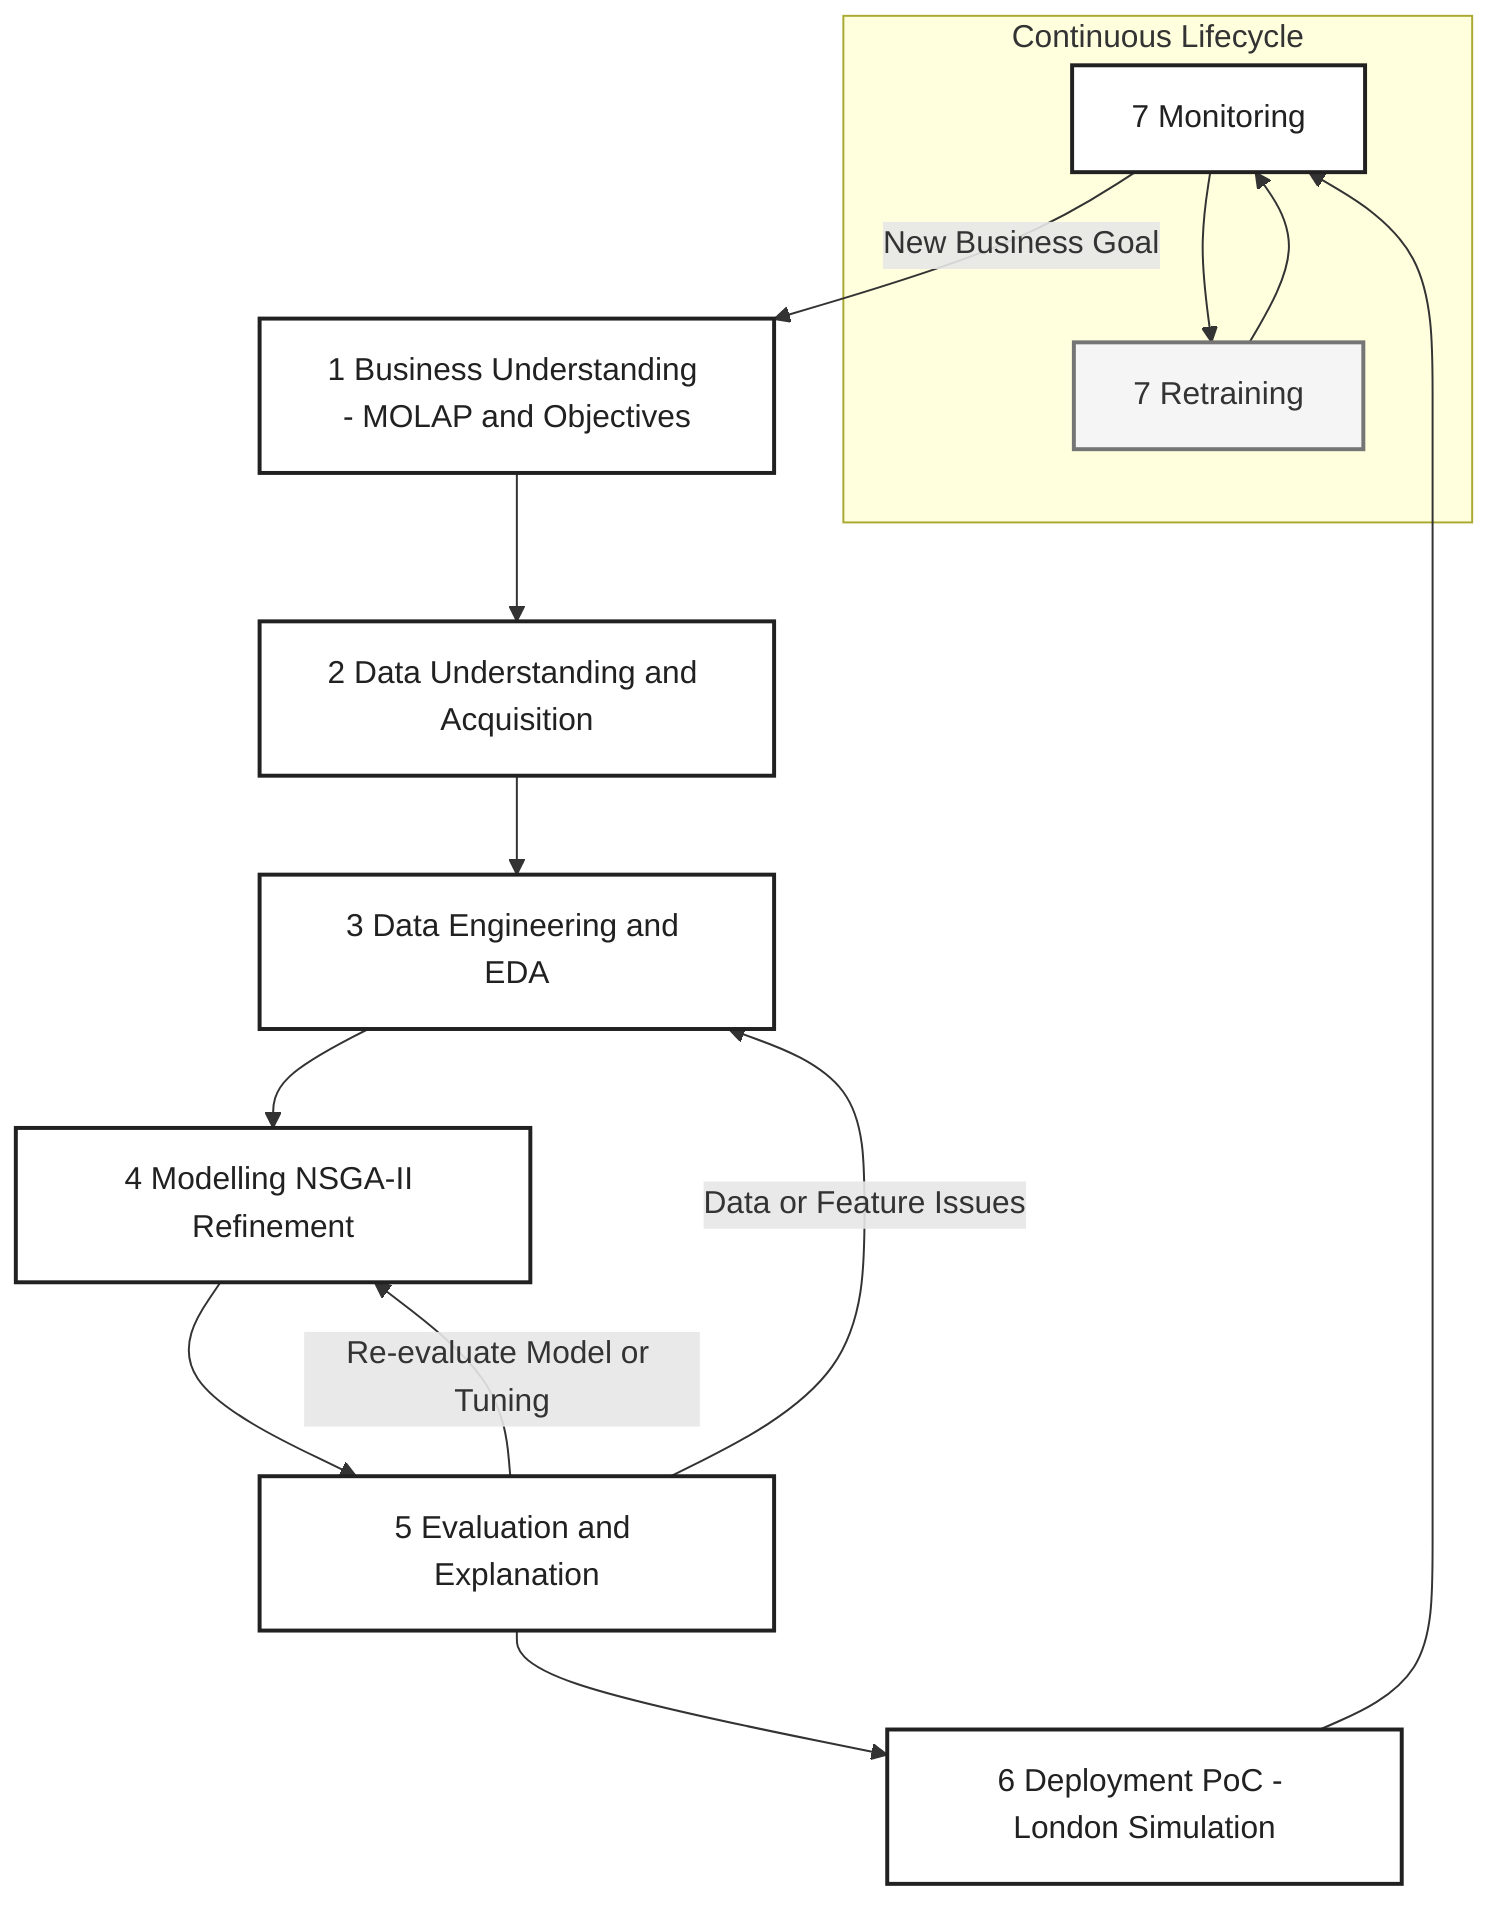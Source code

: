 graph TD
subgraph Continuous Lifecycle
    direction LR
    I[7 Monitoring]
    K[7 Retraining]
    I --> K
    K --> I
end

A[1 Business Understanding - MOLAP and Objectives] --> B[2 Data Understanding and Acquisition]
B --> C[3 Data Engineering and EDA]
C --> D[4 Modelling NSGA-II Refinement]
D --> E[5 Evaluation and Explanation]
E --> J[6 Deployment PoC - London Simulation]
J --> I

E -- Re-evaluate Model or Tuning --> D
E -- Data or Feature Issues --> C

I -- New Business Goal --> A

style A fill:#FFFFFF,stroke:#212121,stroke-width:2px,color:#212121;
style B fill:#FFFFFF,stroke:#212121,stroke-width:2px,color:#212121;
style C fill:#FFFFFF,stroke:#212121,stroke-width:2px,color:#212121;
style D fill:#FFFFFF,stroke:#212121,stroke-width:2px,color:#212121;
style E fill:#FFFFFF,stroke:#212121,stroke-width:2px,color:#212121;
style J fill:#FFFFFF,stroke:#212121,stroke-width:2px,color:#212121;
style I fill:#FFFFFF,stroke:#212121,stroke-width:2px,color:#212121;
style K fill:#F5F5F5,stroke:#757575,stroke-width:2px,color:#212121;      %% light grey for retraining